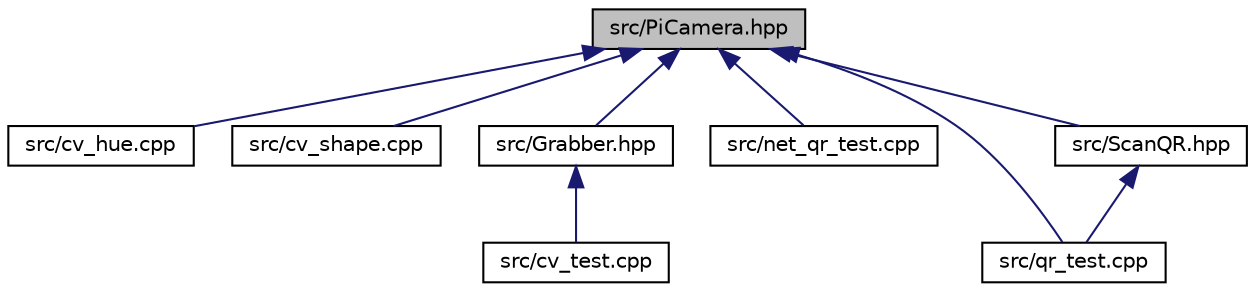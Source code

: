 digraph "src/PiCamera.hpp"
{
  edge [fontname="Helvetica",fontsize="10",labelfontname="Helvetica",labelfontsize="10"];
  node [fontname="Helvetica",fontsize="10",shape=record];
  Node1 [label="src/PiCamera.hpp",height=0.2,width=0.4,color="black", fillcolor="grey75", style="filled", fontcolor="black"];
  Node1 -> Node2 [dir="back",color="midnightblue",fontsize="10",style="solid"];
  Node2 [label="src/cv_hue.cpp",height=0.2,width=0.4,color="black", fillcolor="white", style="filled",URL="$cv__hue_8cpp.html"];
  Node1 -> Node3 [dir="back",color="midnightblue",fontsize="10",style="solid"];
  Node3 [label="src/cv_shape.cpp",height=0.2,width=0.4,color="black", fillcolor="white", style="filled",URL="$cv__shape_8cpp.html"];
  Node1 -> Node4 [dir="back",color="midnightblue",fontsize="10",style="solid"];
  Node4 [label="src/Grabber.hpp",height=0.2,width=0.4,color="black", fillcolor="white", style="filled",URL="$Grabber_8hpp.html"];
  Node4 -> Node5 [dir="back",color="midnightblue",fontsize="10",style="solid"];
  Node5 [label="src/cv_test.cpp",height=0.2,width=0.4,color="black", fillcolor="white", style="filled",URL="$cv__test_8cpp.html"];
  Node1 -> Node6 [dir="back",color="midnightblue",fontsize="10",style="solid"];
  Node6 [label="src/net_qr_test.cpp",height=0.2,width=0.4,color="black", fillcolor="white", style="filled",URL="$net__qr__test_8cpp.html"];
  Node1 -> Node7 [dir="back",color="midnightblue",fontsize="10",style="solid"];
  Node7 [label="src/qr_test.cpp",height=0.2,width=0.4,color="black", fillcolor="white", style="filled",URL="$qr__test_8cpp.html"];
  Node1 -> Node8 [dir="back",color="midnightblue",fontsize="10",style="solid"];
  Node8 [label="src/ScanQR.hpp",height=0.2,width=0.4,color="black", fillcolor="white", style="filled",URL="$ScanQR_8hpp.html"];
  Node8 -> Node7 [dir="back",color="midnightblue",fontsize="10",style="solid"];
}
